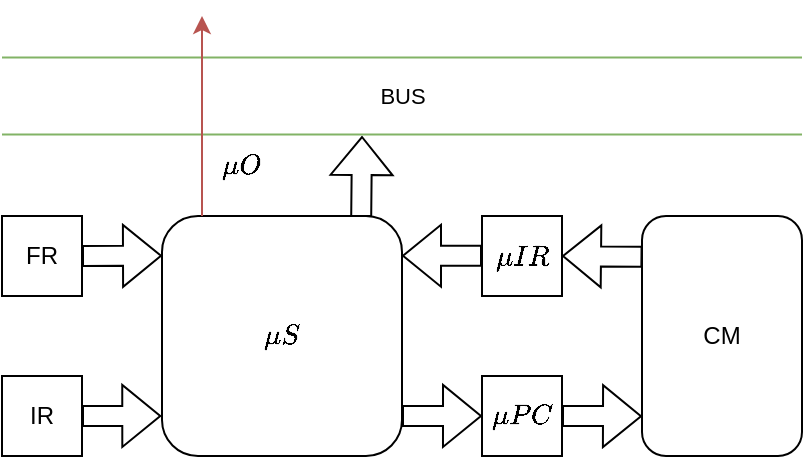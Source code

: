 <mxfile version="24.8.4">
  <diagram name="Page-1" id="aDQIKAoYzw9WNK9VJfAI">
    <mxGraphModel dx="648" dy="358" grid="1" gridSize="10" guides="1" tooltips="1" connect="1" arrows="1" fold="1" page="1" pageScale="1" pageWidth="1169" pageHeight="827" math="1" shadow="0">
      <root>
        <mxCell id="0" />
        <mxCell id="1" parent="0" />
        <mxCell id="eKGs76aKoCshJpdN0meX-2" value="$$\mu S$$" style="rounded=1;whiteSpace=wrap;html=1;" vertex="1" parent="1">
          <mxGeometry x="120" y="120" width="120" height="120" as="geometry" />
        </mxCell>
        <mxCell id="eKGs76aKoCshJpdN0meX-3" value="IR" style="rounded=0;whiteSpace=wrap;html=1;" vertex="1" parent="1">
          <mxGeometry x="40" y="200" width="40" height="40" as="geometry" />
        </mxCell>
        <mxCell id="eKGs76aKoCshJpdN0meX-4" value="$$\mu PC$$" style="rounded=0;whiteSpace=wrap;html=1;" vertex="1" parent="1">
          <mxGeometry x="280" y="200" width="40" height="40" as="geometry" />
        </mxCell>
        <mxCell id="eKGs76aKoCshJpdN0meX-5" value="$$\mu IR$$" style="rounded=0;whiteSpace=wrap;html=1;" vertex="1" parent="1">
          <mxGeometry x="280" y="120" width="40" height="40" as="geometry" />
        </mxCell>
        <mxCell id="eKGs76aKoCshJpdN0meX-6" value="CM" style="rounded=1;whiteSpace=wrap;html=1;" vertex="1" parent="1">
          <mxGeometry x="360" y="120" width="80" height="120" as="geometry" />
        </mxCell>
        <mxCell id="eKGs76aKoCshJpdN0meX-7" value="" style="shape=flexArrow;endArrow=classic;html=1;rounded=0;exitX=1;exitY=0.5;exitDx=0;exitDy=0;entryX=0;entryY=0.858;entryDx=0;entryDy=0;entryPerimeter=0;" edge="1" parent="1" source="eKGs76aKoCshJpdN0meX-4">
          <mxGeometry width="50" height="50" relative="1" as="geometry">
            <mxPoint x="150" y="240" as="sourcePoint" />
            <mxPoint x="360" y="220.12" as="targetPoint" />
          </mxGeometry>
        </mxCell>
        <mxCell id="eKGs76aKoCshJpdN0meX-8" value="" style="shape=flexArrow;endArrow=classic;html=1;rounded=0;exitX=0.003;exitY=0.17;exitDx=0;exitDy=0;exitPerimeter=0;entryX=1;entryY=0.5;entryDx=0;entryDy=0;" edge="1" parent="1" source="eKGs76aKoCshJpdN0meX-6" target="eKGs76aKoCshJpdN0meX-5">
          <mxGeometry width="50" height="50" relative="1" as="geometry">
            <mxPoint x="150" y="260" as="sourcePoint" />
            <mxPoint x="200" y="210" as="targetPoint" />
          </mxGeometry>
        </mxCell>
        <mxCell id="eKGs76aKoCshJpdN0meX-9" value="" style="shape=flexArrow;endArrow=classic;html=1;rounded=0;exitX=1;exitY=0.857;exitDx=0;exitDy=0;entryX=0;entryY=0.5;entryDx=0;entryDy=0;exitPerimeter=0;" edge="1" parent="1" target="eKGs76aKoCshJpdN0meX-4">
          <mxGeometry width="50" height="50" relative="1" as="geometry">
            <mxPoint x="240" y="219.98" as="sourcePoint" />
            <mxPoint x="240" y="130" as="targetPoint" />
          </mxGeometry>
        </mxCell>
        <mxCell id="eKGs76aKoCshJpdN0meX-10" value="" style="shape=flexArrow;endArrow=classic;html=1;rounded=0;exitX=1;exitY=0.5;exitDx=0;exitDy=0;entryX=-0.003;entryY=0.833;entryDx=0;entryDy=0;entryPerimeter=0;" edge="1" parent="1" source="eKGs76aKoCshJpdN0meX-3" target="eKGs76aKoCshJpdN0meX-2">
          <mxGeometry width="50" height="50" relative="1" as="geometry">
            <mxPoint x="190" y="180" as="sourcePoint" />
            <mxPoint x="118.68" y="219.98" as="targetPoint" />
          </mxGeometry>
        </mxCell>
        <mxCell id="eKGs76aKoCshJpdN0meX-13" value="" style="shape=flexArrow;endArrow=classic;html=1;rounded=0;exitX=-0.003;exitY=0.141;exitDx=0;exitDy=0;exitPerimeter=0;entryX=1;entryY=0.5;entryDx=0;entryDy=0;" edge="1" parent="1">
          <mxGeometry width="50" height="50" relative="1" as="geometry">
            <mxPoint x="280" y="139.87" as="sourcePoint" />
            <mxPoint x="240" y="139.87" as="targetPoint" />
          </mxGeometry>
        </mxCell>
        <mxCell id="eKGs76aKoCshJpdN0meX-14" value="FR" style="rounded=0;whiteSpace=wrap;html=1;" vertex="1" parent="1">
          <mxGeometry x="40" y="120" width="40" height="40" as="geometry" />
        </mxCell>
        <mxCell id="eKGs76aKoCshJpdN0meX-15" value="" style="shape=flexArrow;endArrow=classic;html=1;rounded=0;exitX=1;exitY=0.5;exitDx=0;exitDy=0;entryX=-0.011;entryY=0.857;entryDx=0;entryDy=0;entryPerimeter=0;" edge="1" parent="1" source="eKGs76aKoCshJpdN0meX-14">
          <mxGeometry width="50" height="50" relative="1" as="geometry">
            <mxPoint x="81" y="139.87" as="sourcePoint" />
            <mxPoint x="120" y="139.87" as="targetPoint" />
          </mxGeometry>
        </mxCell>
        <mxCell id="eKGs76aKoCshJpdN0meX-19" value="$$\mu O$$" style="text;html=1;align=center;verticalAlign=middle;whiteSpace=wrap;rounded=0;" vertex="1" parent="1">
          <mxGeometry x="130" y="80" width="60" height="30" as="geometry" />
        </mxCell>
        <mxCell id="eKGs76aKoCshJpdN0meX-20" value="" style="shape=flexArrow;endArrow=classic;html=1;rounded=0;exitX=0.83;exitY=0.004;exitDx=0;exitDy=0;exitPerimeter=0;" edge="1" parent="1" source="eKGs76aKoCshJpdN0meX-2">
          <mxGeometry width="50" height="50" relative="1" as="geometry">
            <mxPoint x="240" y="140" as="sourcePoint" />
            <mxPoint x="220" y="80" as="targetPoint" />
          </mxGeometry>
        </mxCell>
        <mxCell id="eKGs76aKoCshJpdN0meX-21" value="BUS" style="shape=link;html=1;rounded=0;width=38.438;fillColor=#d5e8d4;strokeColor=#82b366;" edge="1" parent="1">
          <mxGeometry width="100" relative="1" as="geometry">
            <mxPoint x="40" y="60" as="sourcePoint" />
            <mxPoint x="440" y="60" as="targetPoint" />
          </mxGeometry>
        </mxCell>
        <mxCell id="eKGs76aKoCshJpdN0meX-18" value="" style="endArrow=classic;html=1;rounded=0;fillColor=#f8cecc;strokeColor=#b85450;" edge="1" parent="1">
          <mxGeometry width="50" height="50" relative="1" as="geometry">
            <mxPoint x="140" y="120" as="sourcePoint" />
            <mxPoint x="140" y="20" as="targetPoint" />
          </mxGeometry>
        </mxCell>
      </root>
    </mxGraphModel>
  </diagram>
</mxfile>
